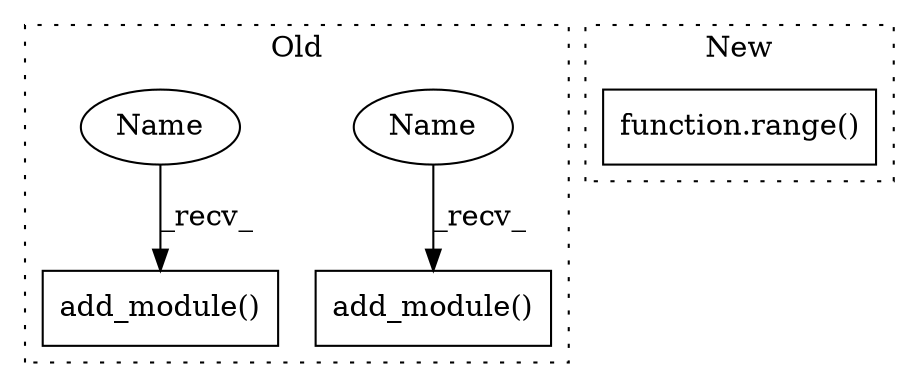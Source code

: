 digraph G {
subgraph cluster0 {
1 [label="add_module()" a="75" s="2042,2091" l="18,1" shape="box"];
3 [label="add_module()" a="75" s="1668,1738" l="18,1" shape="box"];
4 [label="Name" a="87" s="2042" l="6" shape="ellipse"];
5 [label="Name" a="87" s="1668" l="6" shape="ellipse"];
label = "Old";
style="dotted";
}
subgraph cluster1 {
2 [label="function.range()" a="75" s="1474,1488" l="6,1" shape="box"];
label = "New";
style="dotted";
}
4 -> 1 [label="_recv_"];
5 -> 3 [label="_recv_"];
}